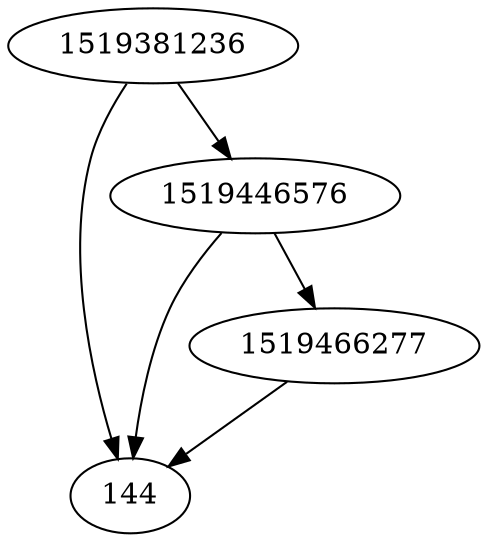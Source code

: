 strict digraph  {
144;
1519446576;
1519381236;
1519466277;
1519446576 -> 144;
1519446576 -> 1519466277;
1519381236 -> 144;
1519381236 -> 1519446576;
1519466277 -> 144;
}
